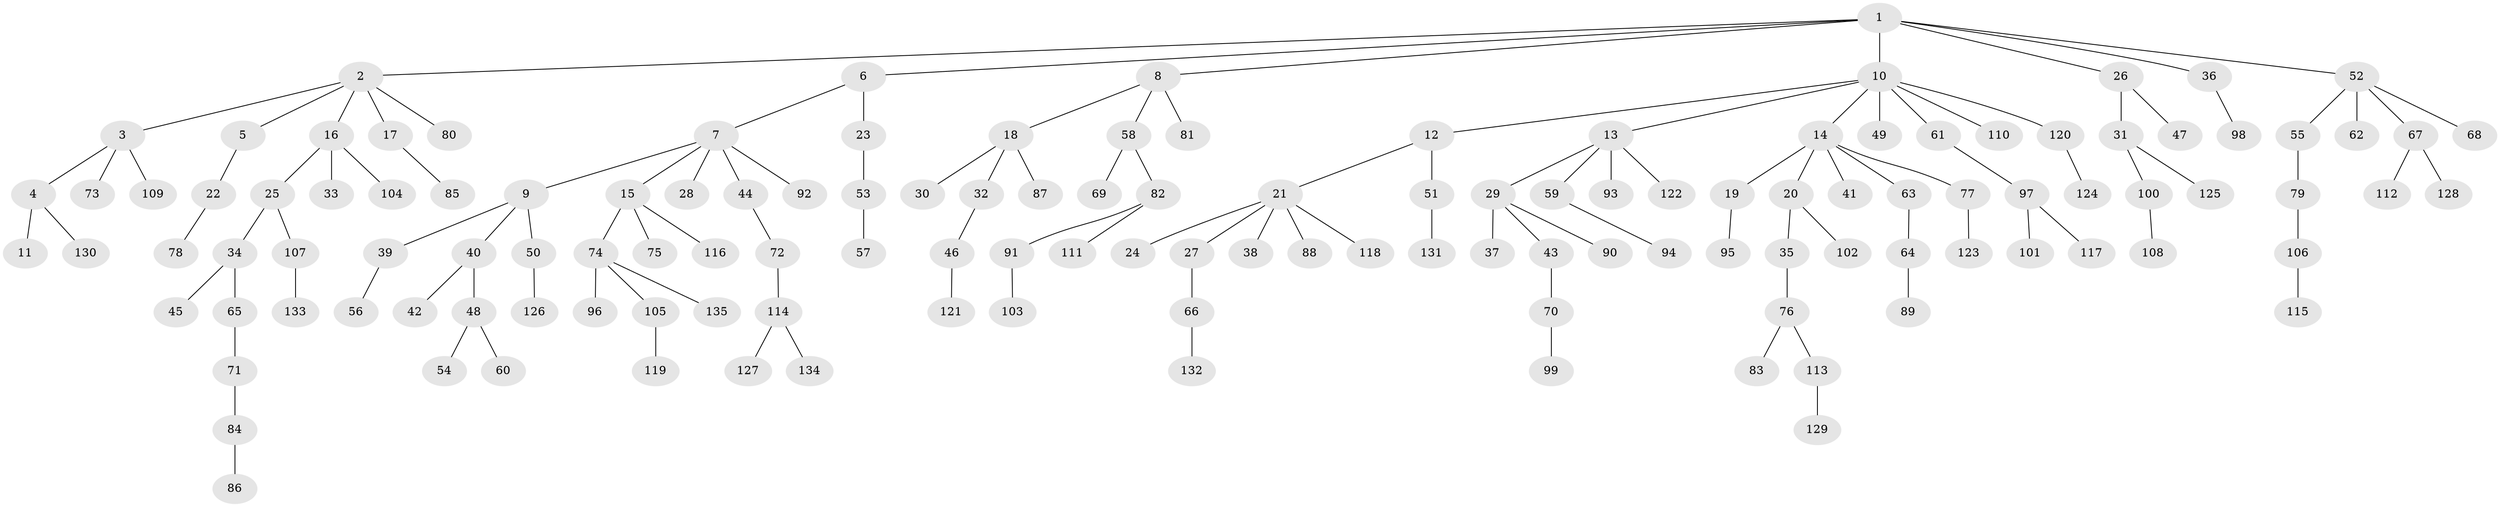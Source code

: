// coarse degree distribution, {13: 0.010752688172043012, 6: 0.03225806451612903, 5: 0.021505376344086023, 3: 0.0967741935483871, 4: 0.08602150537634409, 1: 0.6021505376344086, 2: 0.15053763440860216}
// Generated by graph-tools (version 1.1) at 2025/52/02/27/25 19:52:10]
// undirected, 135 vertices, 134 edges
graph export_dot {
graph [start="1"]
  node [color=gray90,style=filled];
  1;
  2;
  3;
  4;
  5;
  6;
  7;
  8;
  9;
  10;
  11;
  12;
  13;
  14;
  15;
  16;
  17;
  18;
  19;
  20;
  21;
  22;
  23;
  24;
  25;
  26;
  27;
  28;
  29;
  30;
  31;
  32;
  33;
  34;
  35;
  36;
  37;
  38;
  39;
  40;
  41;
  42;
  43;
  44;
  45;
  46;
  47;
  48;
  49;
  50;
  51;
  52;
  53;
  54;
  55;
  56;
  57;
  58;
  59;
  60;
  61;
  62;
  63;
  64;
  65;
  66;
  67;
  68;
  69;
  70;
  71;
  72;
  73;
  74;
  75;
  76;
  77;
  78;
  79;
  80;
  81;
  82;
  83;
  84;
  85;
  86;
  87;
  88;
  89;
  90;
  91;
  92;
  93;
  94;
  95;
  96;
  97;
  98;
  99;
  100;
  101;
  102;
  103;
  104;
  105;
  106;
  107;
  108;
  109;
  110;
  111;
  112;
  113;
  114;
  115;
  116;
  117;
  118;
  119;
  120;
  121;
  122;
  123;
  124;
  125;
  126;
  127;
  128;
  129;
  130;
  131;
  132;
  133;
  134;
  135;
  1 -- 2;
  1 -- 6;
  1 -- 8;
  1 -- 10;
  1 -- 26;
  1 -- 36;
  1 -- 52;
  2 -- 3;
  2 -- 5;
  2 -- 16;
  2 -- 17;
  2 -- 80;
  3 -- 4;
  3 -- 73;
  3 -- 109;
  4 -- 11;
  4 -- 130;
  5 -- 22;
  6 -- 7;
  6 -- 23;
  7 -- 9;
  7 -- 15;
  7 -- 28;
  7 -- 44;
  7 -- 92;
  8 -- 18;
  8 -- 58;
  8 -- 81;
  9 -- 39;
  9 -- 40;
  9 -- 50;
  10 -- 12;
  10 -- 13;
  10 -- 14;
  10 -- 49;
  10 -- 61;
  10 -- 110;
  10 -- 120;
  12 -- 21;
  12 -- 51;
  13 -- 29;
  13 -- 59;
  13 -- 93;
  13 -- 122;
  14 -- 19;
  14 -- 20;
  14 -- 41;
  14 -- 63;
  14 -- 77;
  15 -- 74;
  15 -- 75;
  15 -- 116;
  16 -- 25;
  16 -- 33;
  16 -- 104;
  17 -- 85;
  18 -- 30;
  18 -- 32;
  18 -- 87;
  19 -- 95;
  20 -- 35;
  20 -- 102;
  21 -- 24;
  21 -- 27;
  21 -- 38;
  21 -- 88;
  21 -- 118;
  22 -- 78;
  23 -- 53;
  25 -- 34;
  25 -- 107;
  26 -- 31;
  26 -- 47;
  27 -- 66;
  29 -- 37;
  29 -- 43;
  29 -- 90;
  31 -- 100;
  31 -- 125;
  32 -- 46;
  34 -- 45;
  34 -- 65;
  35 -- 76;
  36 -- 98;
  39 -- 56;
  40 -- 42;
  40 -- 48;
  43 -- 70;
  44 -- 72;
  46 -- 121;
  48 -- 54;
  48 -- 60;
  50 -- 126;
  51 -- 131;
  52 -- 55;
  52 -- 62;
  52 -- 67;
  52 -- 68;
  53 -- 57;
  55 -- 79;
  58 -- 69;
  58 -- 82;
  59 -- 94;
  61 -- 97;
  63 -- 64;
  64 -- 89;
  65 -- 71;
  66 -- 132;
  67 -- 112;
  67 -- 128;
  70 -- 99;
  71 -- 84;
  72 -- 114;
  74 -- 96;
  74 -- 105;
  74 -- 135;
  76 -- 83;
  76 -- 113;
  77 -- 123;
  79 -- 106;
  82 -- 91;
  82 -- 111;
  84 -- 86;
  91 -- 103;
  97 -- 101;
  97 -- 117;
  100 -- 108;
  105 -- 119;
  106 -- 115;
  107 -- 133;
  113 -- 129;
  114 -- 127;
  114 -- 134;
  120 -- 124;
}
